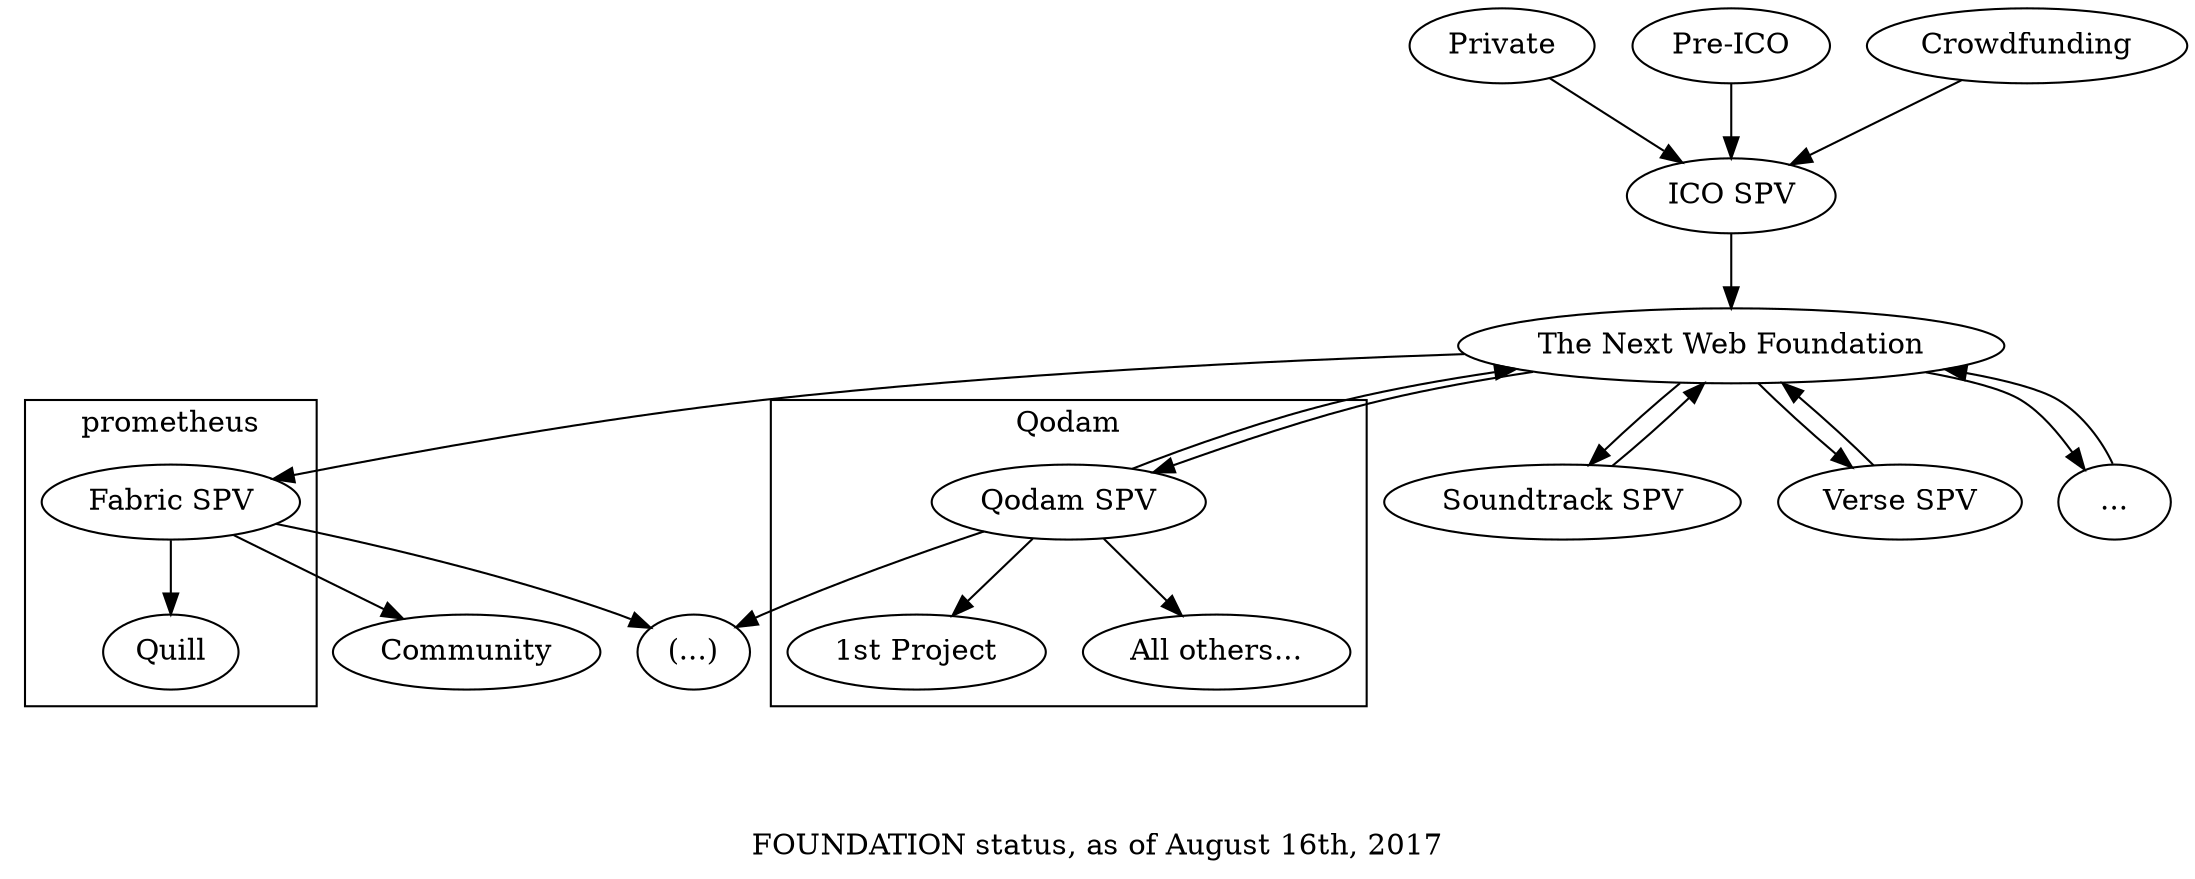 digraph Foundation {
  label = "\n\n\nFOUNDATION status, as of August 16th, 2017"

  {
    label = "Founders"
    "Private"
    "Pre-ICO"
  } -> "ICO SPV"

  "Crowdfunding" -> "ICO SPV"

  "The Next Web Foundation" -> {
    "Fabric SPV"
    "Qodam SPV"
    "Soundtrack SPV"
    "Verse SPV"
    "..."
  }
  
  {
    "Qodam SPV"
    "Soundtrack SPV"
    "Verse SPV"
    "..."
  } -> "The Next Web Foundation"

  "ICO SPV" -> "The Next Web Foundation"

  "Fabric SPV" -> "Community"
  "Fabric SPV" -> {"Quill", "(...)"}
  "Qodam SPV" -> "(...)"

  subgraph cluster_qodam {
    label = "Qodam"
    "Qodam SPV" -> {
      "1st Project"
      "All others..."
    }
  }

  subgraph cluster_strike {
    label = "prometheus"
    "Quill"
    "Fabric SPV"
  }

}
